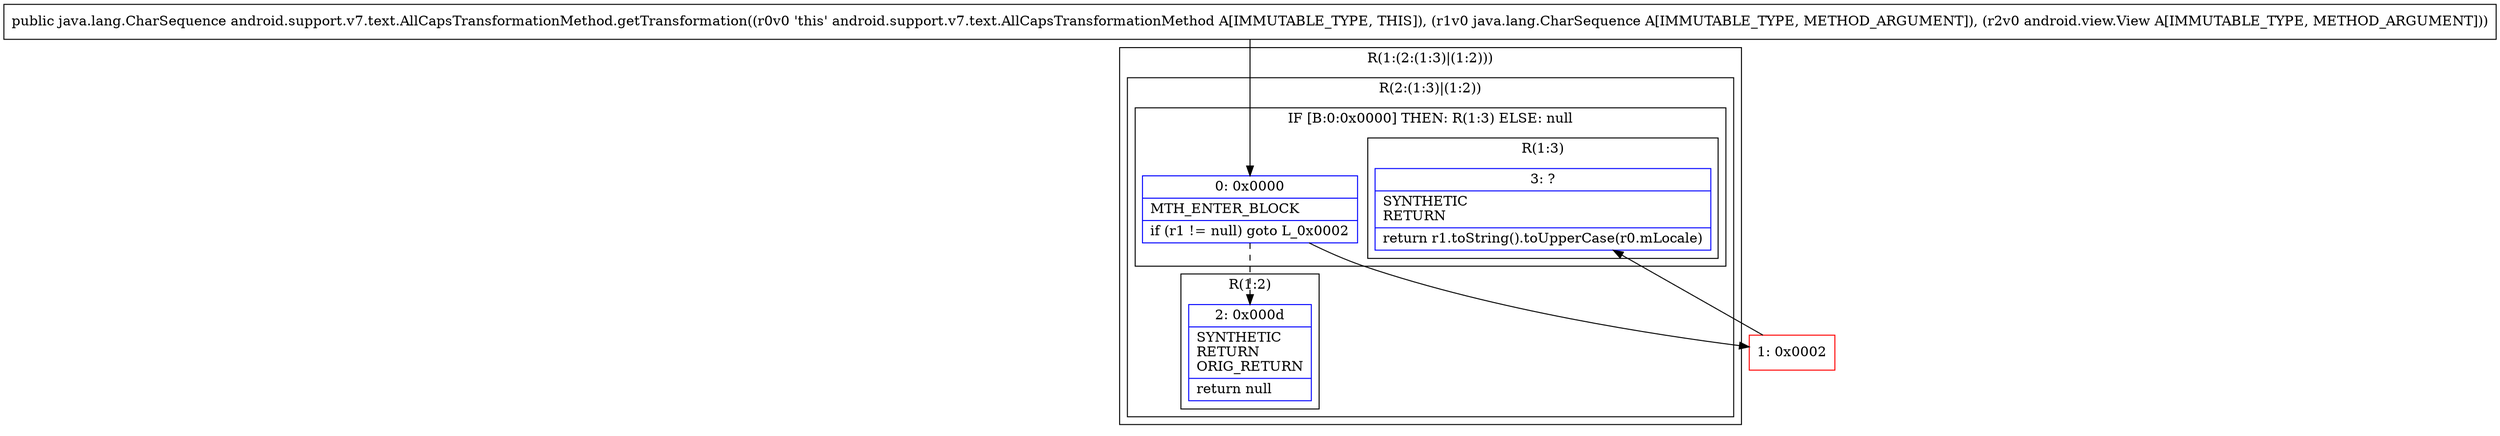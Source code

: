 digraph "CFG forandroid.support.v7.text.AllCapsTransformationMethod.getTransformation(Ljava\/lang\/CharSequence;Landroid\/view\/View;)Ljava\/lang\/CharSequence;" {
subgraph cluster_Region_1424852874 {
label = "R(1:(2:(1:3)|(1:2)))";
node [shape=record,color=blue];
subgraph cluster_Region_1375519254 {
label = "R(2:(1:3)|(1:2))";
node [shape=record,color=blue];
subgraph cluster_IfRegion_68940113 {
label = "IF [B:0:0x0000] THEN: R(1:3) ELSE: null";
node [shape=record,color=blue];
Node_0 [shape=record,label="{0\:\ 0x0000|MTH_ENTER_BLOCK\l|if (r1 != null) goto L_0x0002\l}"];
subgraph cluster_Region_28718393 {
label = "R(1:3)";
node [shape=record,color=blue];
Node_3 [shape=record,label="{3\:\ ?|SYNTHETIC\lRETURN\l|return r1.toString().toUpperCase(r0.mLocale)\l}"];
}
}
subgraph cluster_Region_962540370 {
label = "R(1:2)";
node [shape=record,color=blue];
Node_2 [shape=record,label="{2\:\ 0x000d|SYNTHETIC\lRETURN\lORIG_RETURN\l|return null\l}"];
}
}
}
Node_1 [shape=record,color=red,label="{1\:\ 0x0002}"];
MethodNode[shape=record,label="{public java.lang.CharSequence android.support.v7.text.AllCapsTransformationMethod.getTransformation((r0v0 'this' android.support.v7.text.AllCapsTransformationMethod A[IMMUTABLE_TYPE, THIS]), (r1v0 java.lang.CharSequence A[IMMUTABLE_TYPE, METHOD_ARGUMENT]), (r2v0 android.view.View A[IMMUTABLE_TYPE, METHOD_ARGUMENT])) }"];
MethodNode -> Node_0;
Node_0 -> Node_1;
Node_0 -> Node_2[style=dashed];
Node_1 -> Node_3;
}

